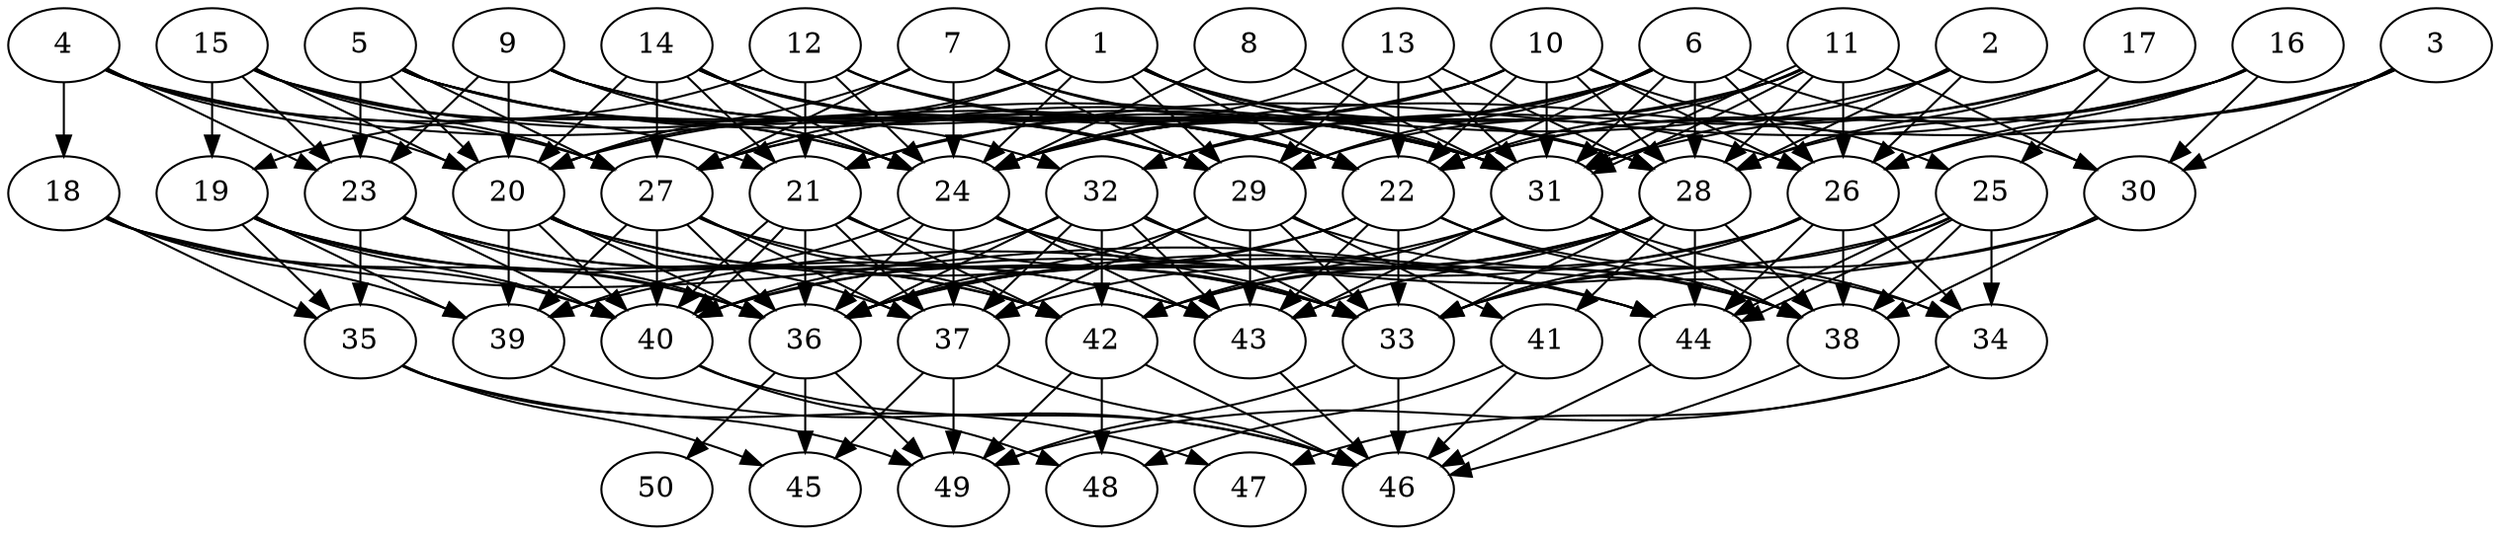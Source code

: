 // DAG automatically generated by daggen at Thu Oct  3 14:07:58 2019
// ./daggen --dot -n 50 --ccr 0.5 --fat 0.7 --regular 0.7 --density 0.9 --mindata 5242880 --maxdata 52428800 
digraph G {
  1 [size="81879040", alpha="0.14", expect_size="40939520"] 
  1 -> 20 [size ="40939520"]
  1 -> 22 [size ="40939520"]
  1 -> 24 [size ="40939520"]
  1 -> 26 [size ="40939520"]
  1 -> 27 [size ="40939520"]
  1 -> 28 [size ="40939520"]
  1 -> 29 [size ="40939520"]
  1 -> 31 [size ="40939520"]
  2 [size="85932032", alpha="0.08", expect_size="42966016"] 
  2 -> 26 [size ="42966016"]
  2 -> 27 [size ="42966016"]
  2 -> 28 [size ="42966016"]
  2 -> 31 [size ="42966016"]
  3 [size="16150528", alpha="0.07", expect_size="8075264"] 
  3 -> 24 [size ="8075264"]
  3 -> 26 [size ="8075264"]
  3 -> 30 [size ="8075264"]
  3 -> 31 [size ="8075264"]
  4 [size="66953216", alpha="0.17", expect_size="33476608"] 
  4 -> 18 [size ="33476608"]
  4 -> 20 [size ="33476608"]
  4 -> 23 [size ="33476608"]
  4 -> 24 [size ="33476608"]
  4 -> 27 [size ="33476608"]
  4 -> 31 [size ="33476608"]
  5 [size="95942656", alpha="0.09", expect_size="47971328"] 
  5 -> 20 [size ="47971328"]
  5 -> 22 [size ="47971328"]
  5 -> 23 [size ="47971328"]
  5 -> 27 [size ="47971328"]
  5 -> 29 [size ="47971328"]
  5 -> 31 [size ="47971328"]
  5 -> 32 [size ="47971328"]
  6 [size="11046912", alpha="0.09", expect_size="5523456"] 
  6 -> 22 [size ="5523456"]
  6 -> 24 [size ="5523456"]
  6 -> 26 [size ="5523456"]
  6 -> 27 [size ="5523456"]
  6 -> 28 [size ="5523456"]
  6 -> 29 [size ="5523456"]
  6 -> 30 [size ="5523456"]
  6 -> 31 [size ="5523456"]
  6 -> 32 [size ="5523456"]
  7 [size="99942400", alpha="0.10", expect_size="49971200"] 
  7 -> 20 [size ="49971200"]
  7 -> 24 [size ="49971200"]
  7 -> 27 [size ="49971200"]
  7 -> 28 [size ="49971200"]
  7 -> 29 [size ="49971200"]
  7 -> 31 [size ="49971200"]
  8 [size="48183296", alpha="0.11", expect_size="24091648"] 
  8 -> 24 [size ="24091648"]
  8 -> 31 [size ="24091648"]
  9 [size="74405888", alpha="0.06", expect_size="37202944"] 
  9 -> 20 [size ="37202944"]
  9 -> 22 [size ="37202944"]
  9 -> 23 [size ="37202944"]
  9 -> 24 [size ="37202944"]
  9 -> 29 [size ="37202944"]
  9 -> 31 [size ="37202944"]
  10 [size="55181312", alpha="0.10", expect_size="27590656"] 
  10 -> 20 [size ="27590656"]
  10 -> 21 [size ="27590656"]
  10 -> 22 [size ="27590656"]
  10 -> 24 [size ="27590656"]
  10 -> 25 [size ="27590656"]
  10 -> 26 [size ="27590656"]
  10 -> 28 [size ="27590656"]
  10 -> 31 [size ="27590656"]
  11 [size="83179520", alpha="0.08", expect_size="41589760"] 
  11 -> 22 [size ="41589760"]
  11 -> 24 [size ="41589760"]
  11 -> 26 [size ="41589760"]
  11 -> 28 [size ="41589760"]
  11 -> 29 [size ="41589760"]
  11 -> 30 [size ="41589760"]
  11 -> 31 [size ="41589760"]
  11 -> 31 [size ="41589760"]
  12 [size="56815616", alpha="0.03", expect_size="28407808"] 
  12 -> 19 [size ="28407808"]
  12 -> 21 [size ="28407808"]
  12 -> 22 [size ="28407808"]
  12 -> 24 [size ="28407808"]
  12 -> 28 [size ="28407808"]
  13 [size="94593024", alpha="0.06", expect_size="47296512"] 
  13 -> 22 [size ="47296512"]
  13 -> 24 [size ="47296512"]
  13 -> 28 [size ="47296512"]
  13 -> 29 [size ="47296512"]
  13 -> 31 [size ="47296512"]
  14 [size="34064384", alpha="0.05", expect_size="17032192"] 
  14 -> 20 [size ="17032192"]
  14 -> 21 [size ="17032192"]
  14 -> 22 [size ="17032192"]
  14 -> 24 [size ="17032192"]
  14 -> 27 [size ="17032192"]
  14 -> 29 [size ="17032192"]
  14 -> 31 [size ="17032192"]
  15 [size="20119552", alpha="0.04", expect_size="10059776"] 
  15 -> 19 [size ="10059776"]
  15 -> 20 [size ="10059776"]
  15 -> 21 [size ="10059776"]
  15 -> 22 [size ="10059776"]
  15 -> 23 [size ="10059776"]
  15 -> 24 [size ="10059776"]
  15 -> 27 [size ="10059776"]
  16 [size="60309504", alpha="0.20", expect_size="30154752"] 
  16 -> 21 [size ="30154752"]
  16 -> 22 [size ="30154752"]
  16 -> 26 [size ="30154752"]
  16 -> 28 [size ="30154752"]
  16 -> 30 [size ="30154752"]
  17 [size="101668864", alpha="0.13", expect_size="50834432"] 
  17 -> 22 [size ="50834432"]
  17 -> 25 [size ="50834432"]
  17 -> 28 [size ="50834432"]
  17 -> 32 [size ="50834432"]
  18 [size="54566912", alpha="0.10", expect_size="27283456"] 
  18 -> 35 [size ="27283456"]
  18 -> 36 [size ="27283456"]
  18 -> 39 [size ="27283456"]
  18 -> 40 [size ="27283456"]
  18 -> 44 [size ="27283456"]
  19 [size="11595776", alpha="0.10", expect_size="5797888"] 
  19 -> 35 [size ="5797888"]
  19 -> 36 [size ="5797888"]
  19 -> 39 [size ="5797888"]
  19 -> 40 [size ="5797888"]
  19 -> 42 [size ="5797888"]
  19 -> 43 [size ="5797888"]
  20 [size="41670656", alpha="0.01", expect_size="20835328"] 
  20 -> 33 [size ="20835328"]
  20 -> 36 [size ="20835328"]
  20 -> 37 [size ="20835328"]
  20 -> 39 [size ="20835328"]
  20 -> 40 [size ="20835328"]
  20 -> 44 [size ="20835328"]
  21 [size="89655296", alpha="0.08", expect_size="44827648"] 
  21 -> 33 [size ="44827648"]
  21 -> 36 [size ="44827648"]
  21 -> 37 [size ="44827648"]
  21 -> 40 [size ="44827648"]
  21 -> 40 [size ="44827648"]
  21 -> 42 [size ="44827648"]
  22 [size="34926592", alpha="0.11", expect_size="17463296"] 
  22 -> 33 [size ="17463296"]
  22 -> 34 [size ="17463296"]
  22 -> 36 [size ="17463296"]
  22 -> 38 [size ="17463296"]
  22 -> 40 [size ="17463296"]
  22 -> 43 [size ="17463296"]
  23 [size="50436096", alpha="0.15", expect_size="25218048"] 
  23 -> 35 [size ="25218048"]
  23 -> 36 [size ="25218048"]
  23 -> 40 [size ="25218048"]
  23 -> 42 [size ="25218048"]
  23 -> 43 [size ="25218048"]
  24 [size="80240640", alpha="0.11", expect_size="40120320"] 
  24 -> 33 [size ="40120320"]
  24 -> 36 [size ="40120320"]
  24 -> 37 [size ="40120320"]
  24 -> 39 [size ="40120320"]
  24 -> 43 [size ="40120320"]
  24 -> 44 [size ="40120320"]
  25 [size="102107136", alpha="0.05", expect_size="51053568"] 
  25 -> 33 [size ="51053568"]
  25 -> 34 [size ="51053568"]
  25 -> 38 [size ="51053568"]
  25 -> 39 [size ="51053568"]
  25 -> 44 [size ="51053568"]
  25 -> 44 [size ="51053568"]
  26 [size="27314176", alpha="0.19", expect_size="13657088"] 
  26 -> 33 [size ="13657088"]
  26 -> 34 [size ="13657088"]
  26 -> 38 [size ="13657088"]
  26 -> 40 [size ="13657088"]
  26 -> 42 [size ="13657088"]
  26 -> 44 [size ="13657088"]
  27 [size="25274368", alpha="0.12", expect_size="12637184"] 
  27 -> 33 [size ="12637184"]
  27 -> 36 [size ="12637184"]
  27 -> 37 [size ="12637184"]
  27 -> 39 [size ="12637184"]
  27 -> 40 [size ="12637184"]
  27 -> 42 [size ="12637184"]
  28 [size="86771712", alpha="0.14", expect_size="43385856"] 
  28 -> 33 [size ="43385856"]
  28 -> 36 [size ="43385856"]
  28 -> 37 [size ="43385856"]
  28 -> 38 [size ="43385856"]
  28 -> 41 [size ="43385856"]
  28 -> 42 [size ="43385856"]
  28 -> 43 [size ="43385856"]
  28 -> 44 [size ="43385856"]
  29 [size="38971392", alpha="0.08", expect_size="19485696"] 
  29 -> 33 [size ="19485696"]
  29 -> 36 [size ="19485696"]
  29 -> 37 [size ="19485696"]
  29 -> 38 [size ="19485696"]
  29 -> 41 [size ="19485696"]
  29 -> 43 [size ="19485696"]
  30 [size="84656128", alpha="0.12", expect_size="42328064"] 
  30 -> 33 [size ="42328064"]
  30 -> 36 [size ="42328064"]
  30 -> 38 [size ="42328064"]
  31 [size="91109376", alpha="0.12", expect_size="45554688"] 
  31 -> 34 [size ="45554688"]
  31 -> 36 [size ="45554688"]
  31 -> 38 [size ="45554688"]
  31 -> 42 [size ="45554688"]
  31 -> 43 [size ="45554688"]
  32 [size="35356672", alpha="0.01", expect_size="17678336"] 
  32 -> 33 [size ="17678336"]
  32 -> 36 [size ="17678336"]
  32 -> 37 [size ="17678336"]
  32 -> 38 [size ="17678336"]
  32 -> 40 [size ="17678336"]
  32 -> 42 [size ="17678336"]
  32 -> 43 [size ="17678336"]
  33 [size="87218176", alpha="0.09", expect_size="43609088"] 
  33 -> 46 [size ="43609088"]
  33 -> 49 [size ="43609088"]
  34 [size="63614976", alpha="0.01", expect_size="31807488"] 
  34 -> 47 [size ="31807488"]
  34 -> 49 [size ="31807488"]
  35 [size="21014528", alpha="0.15", expect_size="10507264"] 
  35 -> 45 [size ="10507264"]
  35 -> 47 [size ="10507264"]
  35 -> 49 [size ="10507264"]
  36 [size="44875776", alpha="0.20", expect_size="22437888"] 
  36 -> 45 [size ="22437888"]
  36 -> 49 [size ="22437888"]
  36 -> 50 [size ="22437888"]
  37 [size="41385984", alpha="0.04", expect_size="20692992"] 
  37 -> 45 [size ="20692992"]
  37 -> 46 [size ="20692992"]
  37 -> 49 [size ="20692992"]
  38 [size="100007936", alpha="0.18", expect_size="50003968"] 
  38 -> 46 [size ="50003968"]
  39 [size="69693440", alpha="0.11", expect_size="34846720"] 
  39 -> 46 [size ="34846720"]
  40 [size="14366720", alpha="0.12", expect_size="7183360"] 
  40 -> 46 [size ="7183360"]
  40 -> 48 [size ="7183360"]
  41 [size="73093120", alpha="0.09", expect_size="36546560"] 
  41 -> 46 [size ="36546560"]
  41 -> 48 [size ="36546560"]
  42 [size="35452928", alpha="0.11", expect_size="17726464"] 
  42 -> 46 [size ="17726464"]
  42 -> 48 [size ="17726464"]
  42 -> 49 [size ="17726464"]
  43 [size="42149888", alpha="0.02", expect_size="21074944"] 
  43 -> 46 [size ="21074944"]
  44 [size="82919424", alpha="0.07", expect_size="41459712"] 
  44 -> 46 [size ="41459712"]
  45 [size="86966272", alpha="0.12", expect_size="43483136"] 
  46 [size="63928320", alpha="0.01", expect_size="31964160"] 
  47 [size="63627264", alpha="0.12", expect_size="31813632"] 
  48 [size="82876416", alpha="0.00", expect_size="41438208"] 
  49 [size="71387136", alpha="0.14", expect_size="35693568"] 
  50 [size="30271488", alpha="0.04", expect_size="15135744"] 
}
